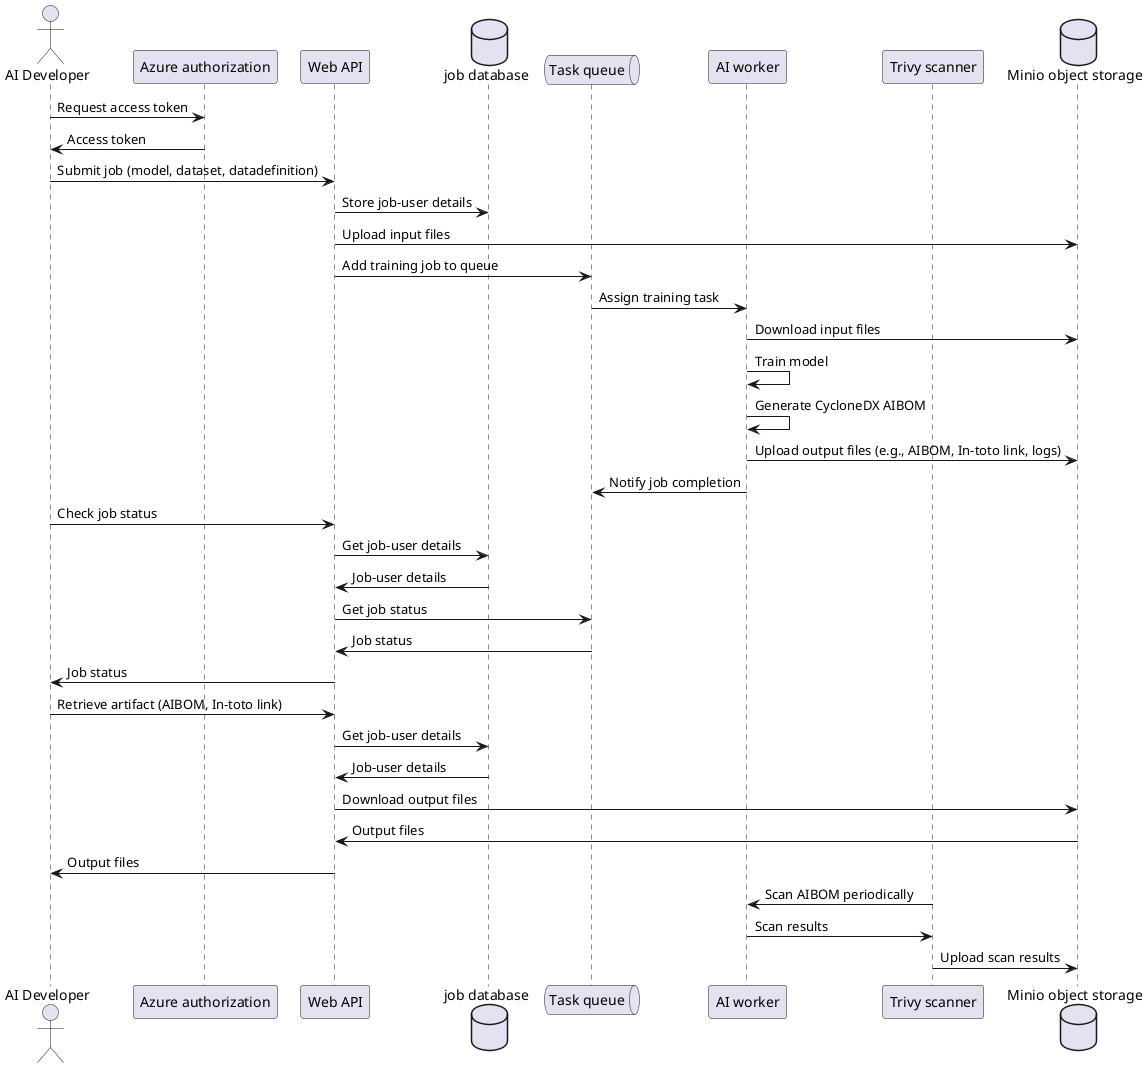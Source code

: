 @startuml developer_sequence

actor "AI Developer" as developer

participant "Azure authorization" as azureAuth
participant "Web API" as webAPI
database "job database" as jobDB
queue "Task queue" as taskQueue
participant "AI worker" as aiWorker
participant "Trivy scanner" as scanner
database "Minio object storage" as minioStorage

developer -> azureAuth: Request access token
azureAuth -> developer: Access token

developer -> webAPI: Submit job (model, dataset, datadefinition)
webAPI -> jobDB: Store job-user details
webAPI -> minioStorage: Upload input files
webAPI -> taskQueue: Add training job to queue

taskQueue -> aiWorker: Assign training task
aiWorker -> minioStorage: Download input files
aiWorker -> aiWorker: Train model
aiWorker -> aiWorker: Generate CycloneDX AIBOM
aiWorker -> minioStorage: Upload output files (e.g., AIBOM, In-toto link, logs)
aiWorker -> taskQueue: Notify job completion

developer -> webAPI: Check job status
webAPI -> jobDB: Get job-user details
jobDB -> webAPI: Job-user details
webAPI -> taskQueue: Get job status
taskQueue -> webAPI: Job status
webAPI -> developer: Job status

developer -> webAPI: Retrieve artifact (AIBOM, In-toto link)
webAPI -> jobDB: Get job-user details
jobDB -> webAPI: Job-user details
webAPI -> minioStorage: Download output files
minioStorage -> webAPI: Output files
webAPI -> developer: Output files

scanner -> aiWorker: Scan AIBOM periodically
aiWorker -> scanner: Scan results
scanner -> minioStorage: Upload scan results


@enduml

